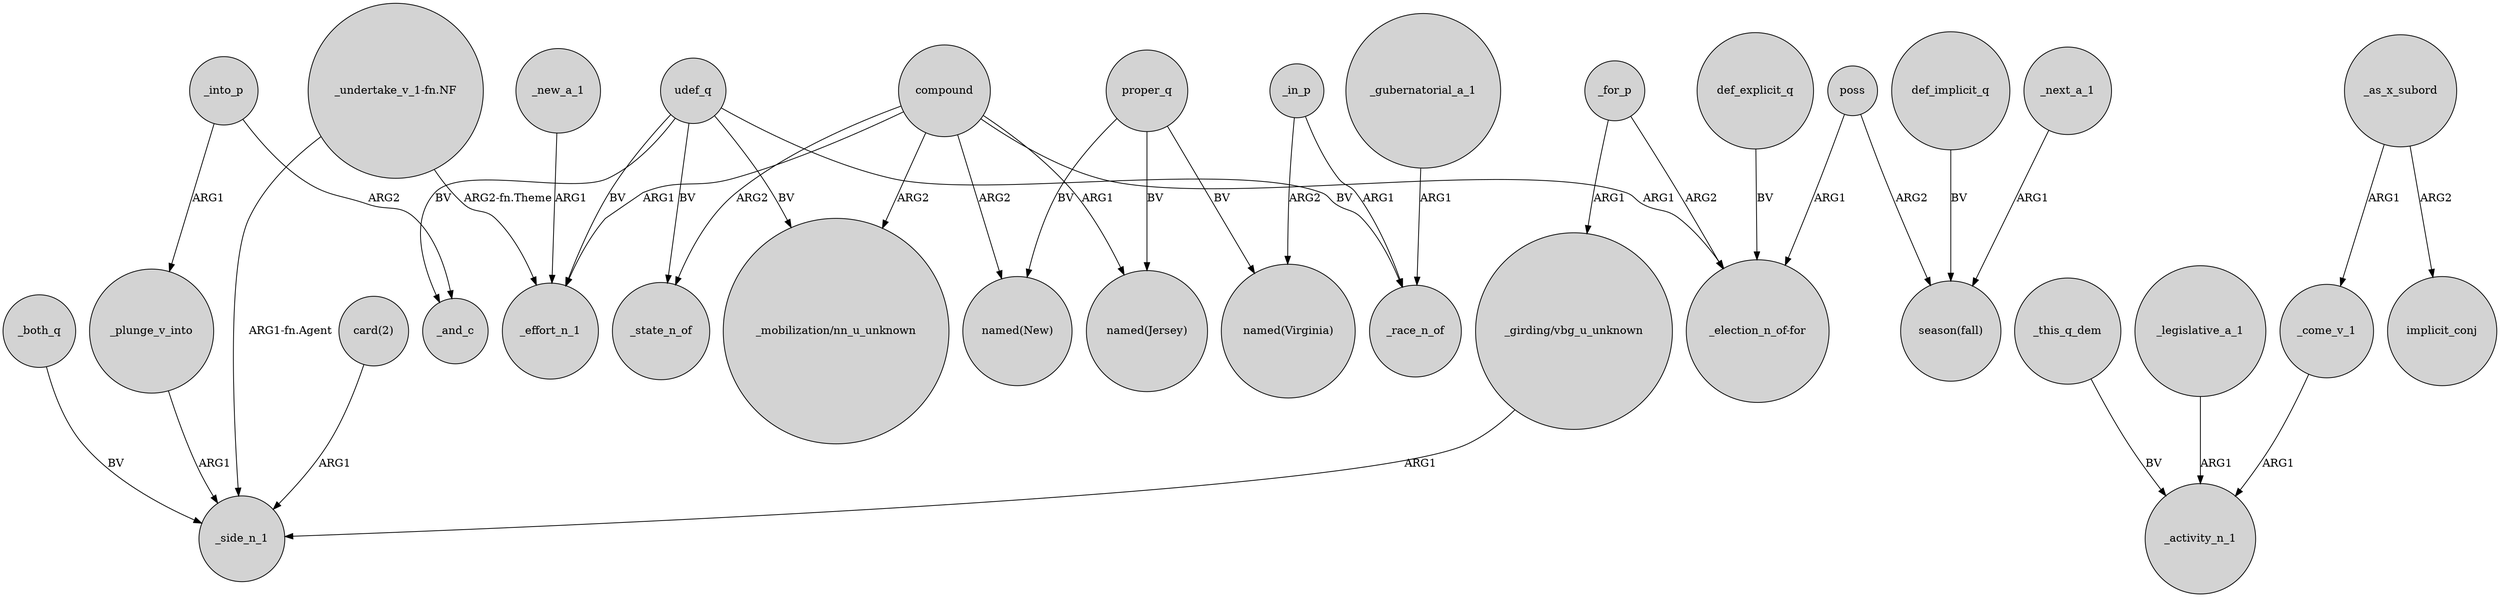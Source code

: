 digraph {
	node [shape=circle style=filled]
	_both_q -> _side_n_1 [label=BV]
	compound -> "named(New)" [label=ARG2]
	udef_q -> _race_n_of [label=BV]
	_next_a_1 -> "season(fall)" [label=ARG1]
	proper_q -> "named(New)" [label=BV]
	"_undertake_v_1-fn.NF" -> _side_n_1 [label="ARG1-fn.Agent"]
	_new_a_1 -> _effort_n_1 [label=ARG1]
	proper_q -> "named(Virginia)" [label=BV]
	udef_q -> _state_n_of [label=BV]
	compound -> _state_n_of [label=ARG2]
	_into_p -> _plunge_v_into [label=ARG1]
	def_implicit_q -> "season(fall)" [label=BV]
	_come_v_1 -> _activity_n_1 [label=ARG1]
	_for_p -> "_election_n_of-for" [label=ARG2]
	"card(2)" -> _side_n_1 [label=ARG1]
	compound -> _effort_n_1 [label=ARG1]
	def_explicit_q -> "_election_n_of-for" [label=BV]
	_in_p -> _race_n_of [label=ARG1]
	"_girding/vbg_u_unknown" -> _side_n_1 [label=ARG1]
	compound -> "named(Jersey)" [label=ARG1]
	_as_x_subord -> _come_v_1 [label=ARG1]
	_for_p -> "_girding/vbg_u_unknown" [label=ARG1]
	_this_q_dem -> _activity_n_1 [label=BV]
	proper_q -> "named(Jersey)" [label=BV]
	udef_q -> "_mobilization/nn_u_unknown" [label=BV]
	poss -> "_election_n_of-for" [label=ARG1]
	_as_x_subord -> implicit_conj [label=ARG2]
	_gubernatorial_a_1 -> _race_n_of [label=ARG1]
	"_undertake_v_1-fn.NF" -> _effort_n_1 [label="ARG2-fn.Theme"]
	compound -> "_mobilization/nn_u_unknown" [label=ARG2]
	_into_p -> _and_c [label=ARG2]
	compound -> "_election_n_of-for" [label=ARG1]
	poss -> "season(fall)" [label=ARG2]
	_legislative_a_1 -> _activity_n_1 [label=ARG1]
	_in_p -> "named(Virginia)" [label=ARG2]
	udef_q -> _and_c [label=BV]
	_plunge_v_into -> _side_n_1 [label=ARG1]
	udef_q -> _effort_n_1 [label=BV]
}
